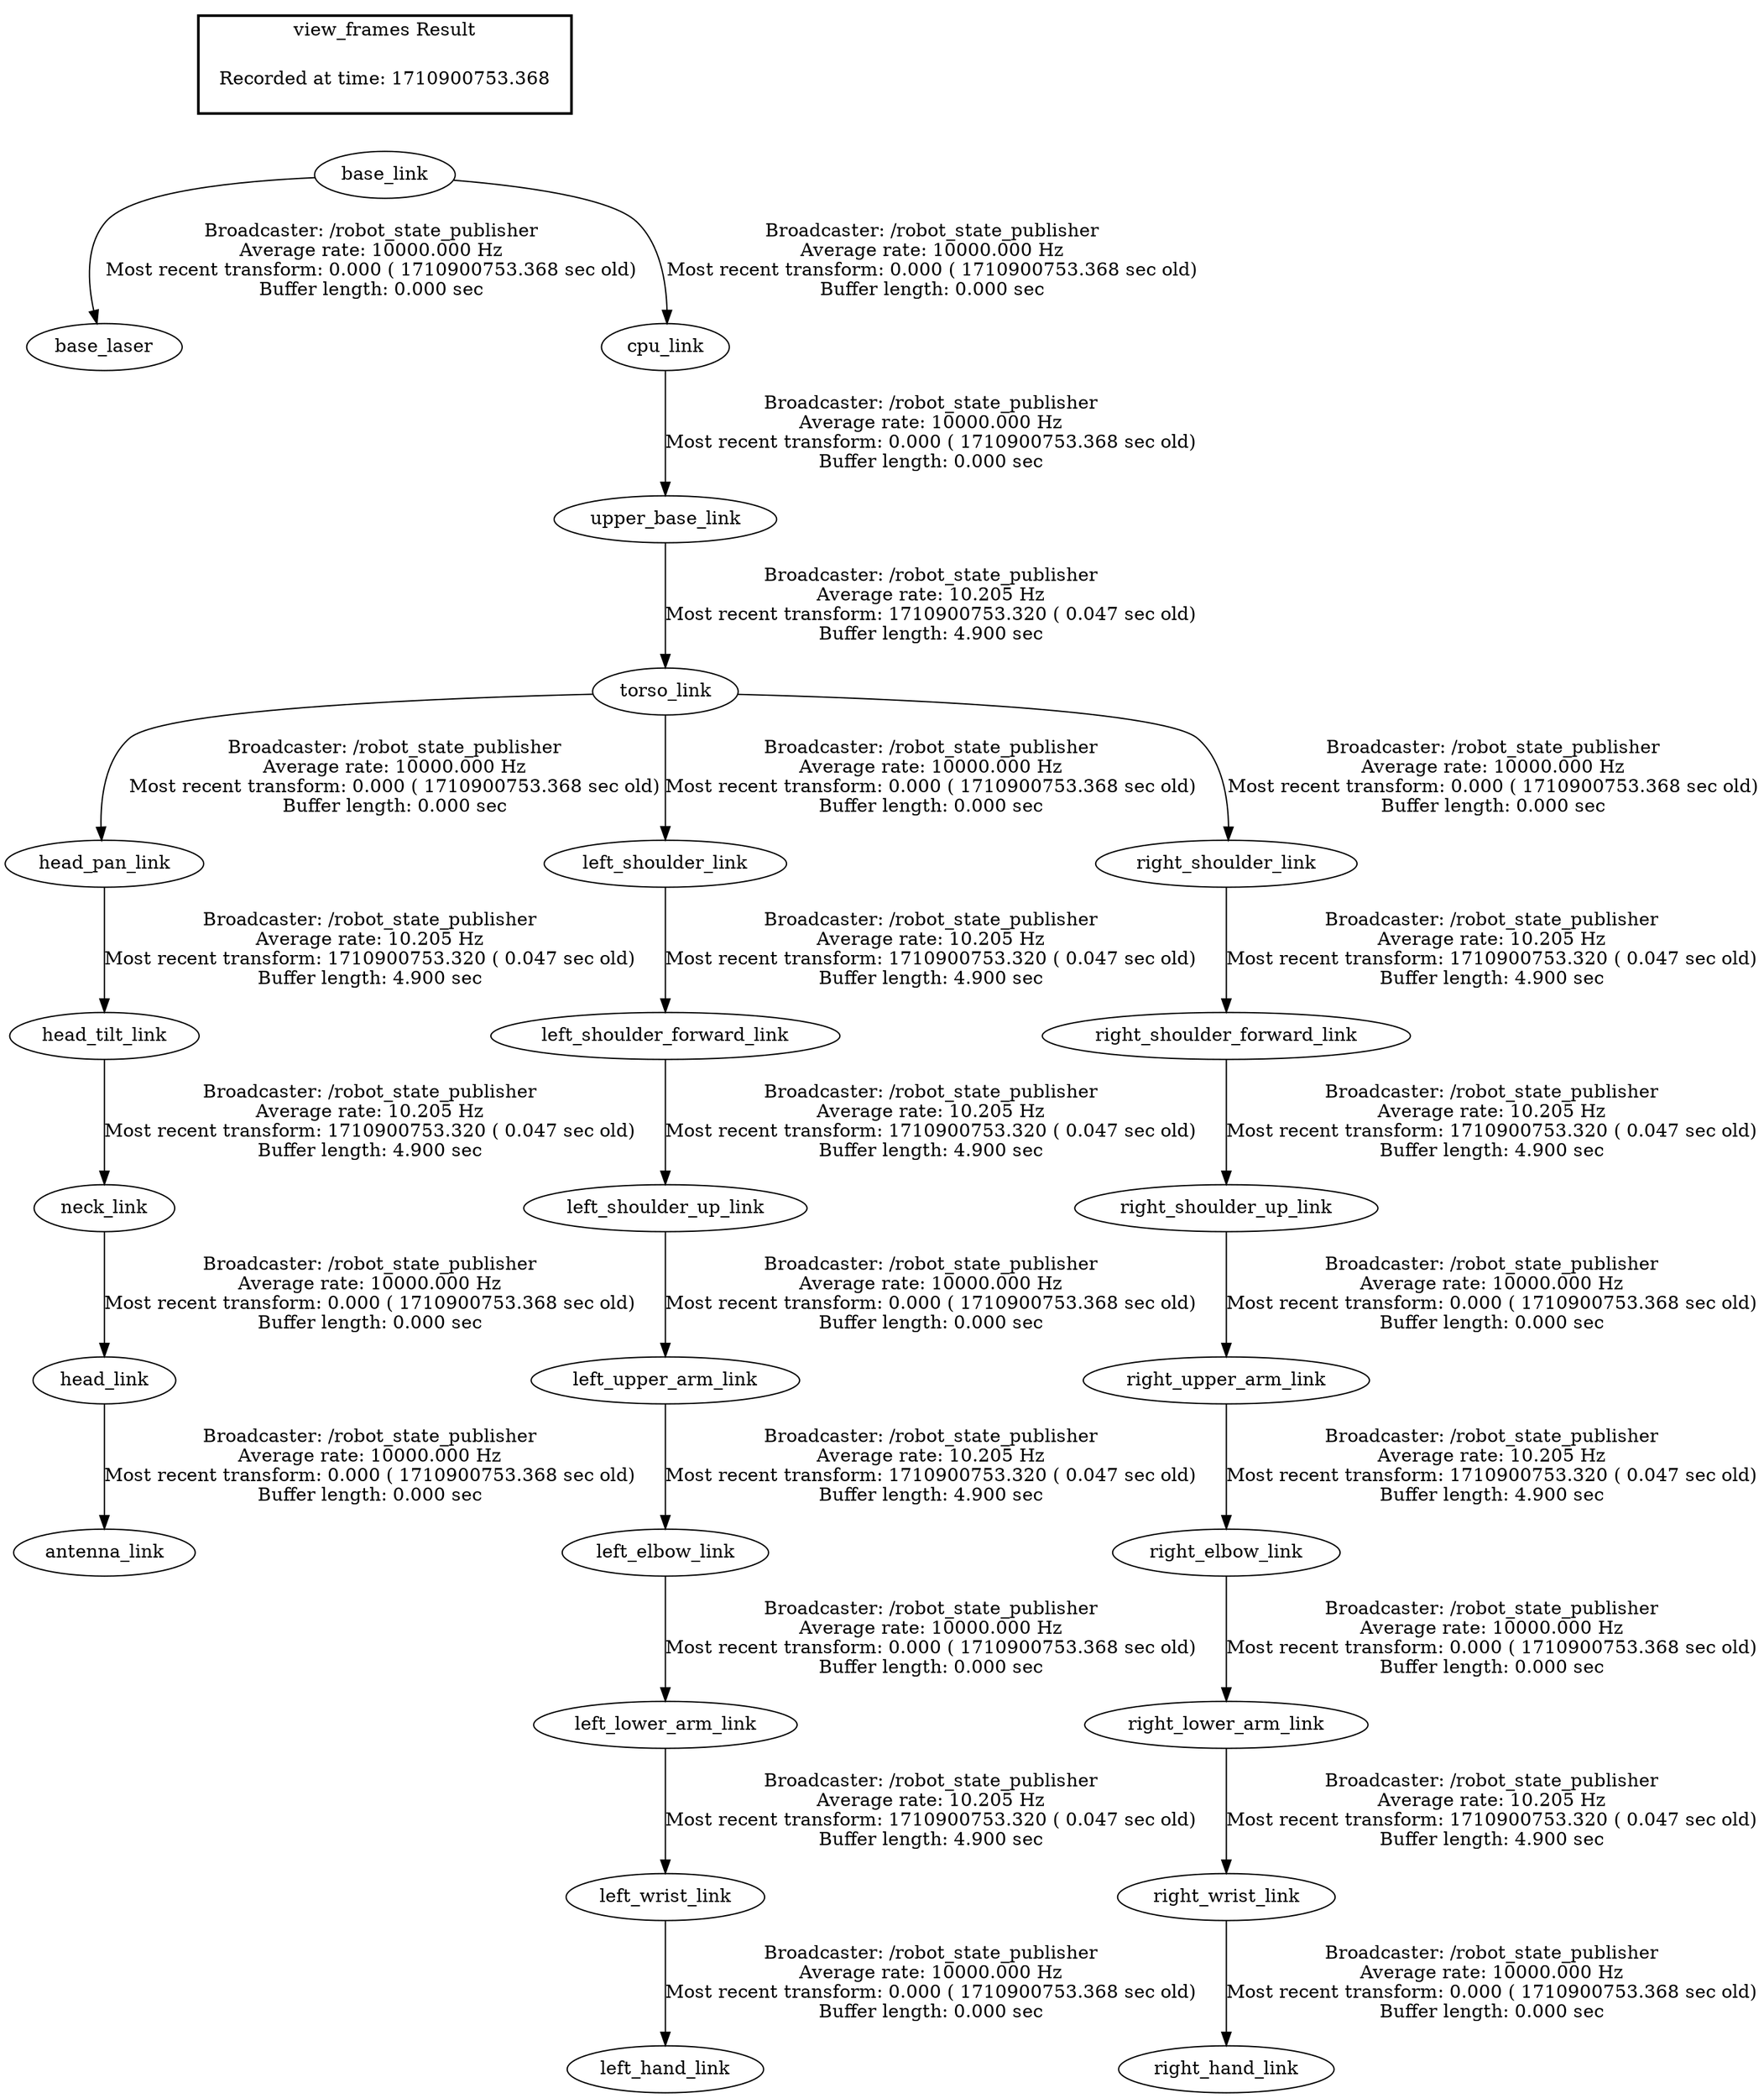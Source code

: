 digraph G {
"head_link" -> "antenna_link"[label="Broadcaster: /robot_state_publisher\nAverage rate: 10000.000 Hz\nMost recent transform: 0.000 ( 1710900753.368 sec old)\nBuffer length: 0.000 sec\n"];
"neck_link" -> "head_link"[label="Broadcaster: /robot_state_publisher\nAverage rate: 10000.000 Hz\nMost recent transform: 0.000 ( 1710900753.368 sec old)\nBuffer length: 0.000 sec\n"];
"base_link" -> "base_laser"[label="Broadcaster: /robot_state_publisher\nAverage rate: 10000.000 Hz\nMost recent transform: 0.000 ( 1710900753.368 sec old)\nBuffer length: 0.000 sec\n"];
"base_link" -> "cpu_link"[label="Broadcaster: /robot_state_publisher\nAverage rate: 10000.000 Hz\nMost recent transform: 0.000 ( 1710900753.368 sec old)\nBuffer length: 0.000 sec\n"];
"torso_link" -> "head_pan_link"[label="Broadcaster: /robot_state_publisher\nAverage rate: 10000.000 Hz\nMost recent transform: 0.000 ( 1710900753.368 sec old)\nBuffer length: 0.000 sec\n"];
"upper_base_link" -> "torso_link"[label="Broadcaster: /robot_state_publisher\nAverage rate: 10.205 Hz\nMost recent transform: 1710900753.320 ( 0.047 sec old)\nBuffer length: 4.900 sec\n"];
"left_wrist_link" -> "left_hand_link"[label="Broadcaster: /robot_state_publisher\nAverage rate: 10000.000 Hz\nMost recent transform: 0.000 ( 1710900753.368 sec old)\nBuffer length: 0.000 sec\n"];
"left_lower_arm_link" -> "left_wrist_link"[label="Broadcaster: /robot_state_publisher\nAverage rate: 10.205 Hz\nMost recent transform: 1710900753.320 ( 0.047 sec old)\nBuffer length: 4.900 sec\n"];
"left_elbow_link" -> "left_lower_arm_link"[label="Broadcaster: /robot_state_publisher\nAverage rate: 10000.000 Hz\nMost recent transform: 0.000 ( 1710900753.368 sec old)\nBuffer length: 0.000 sec\n"];
"left_upper_arm_link" -> "left_elbow_link"[label="Broadcaster: /robot_state_publisher\nAverage rate: 10.205 Hz\nMost recent transform: 1710900753.320 ( 0.047 sec old)\nBuffer length: 4.900 sec\n"];
"torso_link" -> "left_shoulder_link"[label="Broadcaster: /robot_state_publisher\nAverage rate: 10000.000 Hz\nMost recent transform: 0.000 ( 1710900753.368 sec old)\nBuffer length: 0.000 sec\n"];
"left_shoulder_up_link" -> "left_upper_arm_link"[label="Broadcaster: /robot_state_publisher\nAverage rate: 10000.000 Hz\nMost recent transform: 0.000 ( 1710900753.368 sec old)\nBuffer length: 0.000 sec\n"];
"left_shoulder_forward_link" -> "left_shoulder_up_link"[label="Broadcaster: /robot_state_publisher\nAverage rate: 10.205 Hz\nMost recent transform: 1710900753.320 ( 0.047 sec old)\nBuffer length: 4.900 sec\n"];
"head_tilt_link" -> "neck_link"[label="Broadcaster: /robot_state_publisher\nAverage rate: 10.205 Hz\nMost recent transform: 1710900753.320 ( 0.047 sec old)\nBuffer length: 4.900 sec\n"];
"right_wrist_link" -> "right_hand_link"[label="Broadcaster: /robot_state_publisher\nAverage rate: 10000.000 Hz\nMost recent transform: 0.000 ( 1710900753.368 sec old)\nBuffer length: 0.000 sec\n"];
"right_lower_arm_link" -> "right_wrist_link"[label="Broadcaster: /robot_state_publisher\nAverage rate: 10.205 Hz\nMost recent transform: 1710900753.320 ( 0.047 sec old)\nBuffer length: 4.900 sec\n"];
"right_elbow_link" -> "right_lower_arm_link"[label="Broadcaster: /robot_state_publisher\nAverage rate: 10000.000 Hz\nMost recent transform: 0.000 ( 1710900753.368 sec old)\nBuffer length: 0.000 sec\n"];
"right_upper_arm_link" -> "right_elbow_link"[label="Broadcaster: /robot_state_publisher\nAverage rate: 10.205 Hz\nMost recent transform: 1710900753.320 ( 0.047 sec old)\nBuffer length: 4.900 sec\n"];
"torso_link" -> "right_shoulder_link"[label="Broadcaster: /robot_state_publisher\nAverage rate: 10000.000 Hz\nMost recent transform: 0.000 ( 1710900753.368 sec old)\nBuffer length: 0.000 sec\n"];
"right_shoulder_up_link" -> "right_upper_arm_link"[label="Broadcaster: /robot_state_publisher\nAverage rate: 10000.000 Hz\nMost recent transform: 0.000 ( 1710900753.368 sec old)\nBuffer length: 0.000 sec\n"];
"right_shoulder_forward_link" -> "right_shoulder_up_link"[label="Broadcaster: /robot_state_publisher\nAverage rate: 10.205 Hz\nMost recent transform: 1710900753.320 ( 0.047 sec old)\nBuffer length: 4.900 sec\n"];
"cpu_link" -> "upper_base_link"[label="Broadcaster: /robot_state_publisher\nAverage rate: 10000.000 Hz\nMost recent transform: 0.000 ( 1710900753.368 sec old)\nBuffer length: 0.000 sec\n"];
"head_pan_link" -> "head_tilt_link"[label="Broadcaster: /robot_state_publisher\nAverage rate: 10.205 Hz\nMost recent transform: 1710900753.320 ( 0.047 sec old)\nBuffer length: 4.900 sec\n"];
"left_shoulder_link" -> "left_shoulder_forward_link"[label="Broadcaster: /robot_state_publisher\nAverage rate: 10.205 Hz\nMost recent transform: 1710900753.320 ( 0.047 sec old)\nBuffer length: 4.900 sec\n"];
"right_shoulder_link" -> "right_shoulder_forward_link"[label="Broadcaster: /robot_state_publisher\nAverage rate: 10.205 Hz\nMost recent transform: 1710900753.320 ( 0.047 sec old)\nBuffer length: 4.900 sec\n"];
edge [style=invis];
 subgraph cluster_legend { style=bold; color=black; label ="view_frames Result";
"Recorded at time: 1710900753.368"[ shape=plaintext ] ;
 }->"base_link";
}